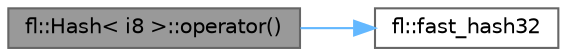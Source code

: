 digraph "fl::Hash&lt; i8 &gt;::operator()"
{
 // INTERACTIVE_SVG=YES
 // LATEX_PDF_SIZE
  bgcolor="transparent";
  edge [fontname=Helvetica,fontsize=10,labelfontname=Helvetica,labelfontsize=10];
  node [fontname=Helvetica,fontsize=10,shape=box,height=0.2,width=0.4];
  rankdir="LR";
  Node1 [id="Node000001",label="fl::Hash\< i8 \>::operator()",height=0.2,width=0.4,color="gray40", fillcolor="grey60", style="filled", fontcolor="black",tooltip=" "];
  Node1 -> Node2 [id="edge1_Node000001_Node000002",color="steelblue1",style="solid",tooltip=" "];
  Node2 [id="Node000002",label="fl::fast_hash32",height=0.2,width=0.4,color="grey40", fillcolor="white", style="filled",URL="$d4/d36/namespacefl_afafceec46b888cb738941f4b7b31b4e3.html#afafceec46b888cb738941f4b7b31b4e3",tooltip=" "];
}
